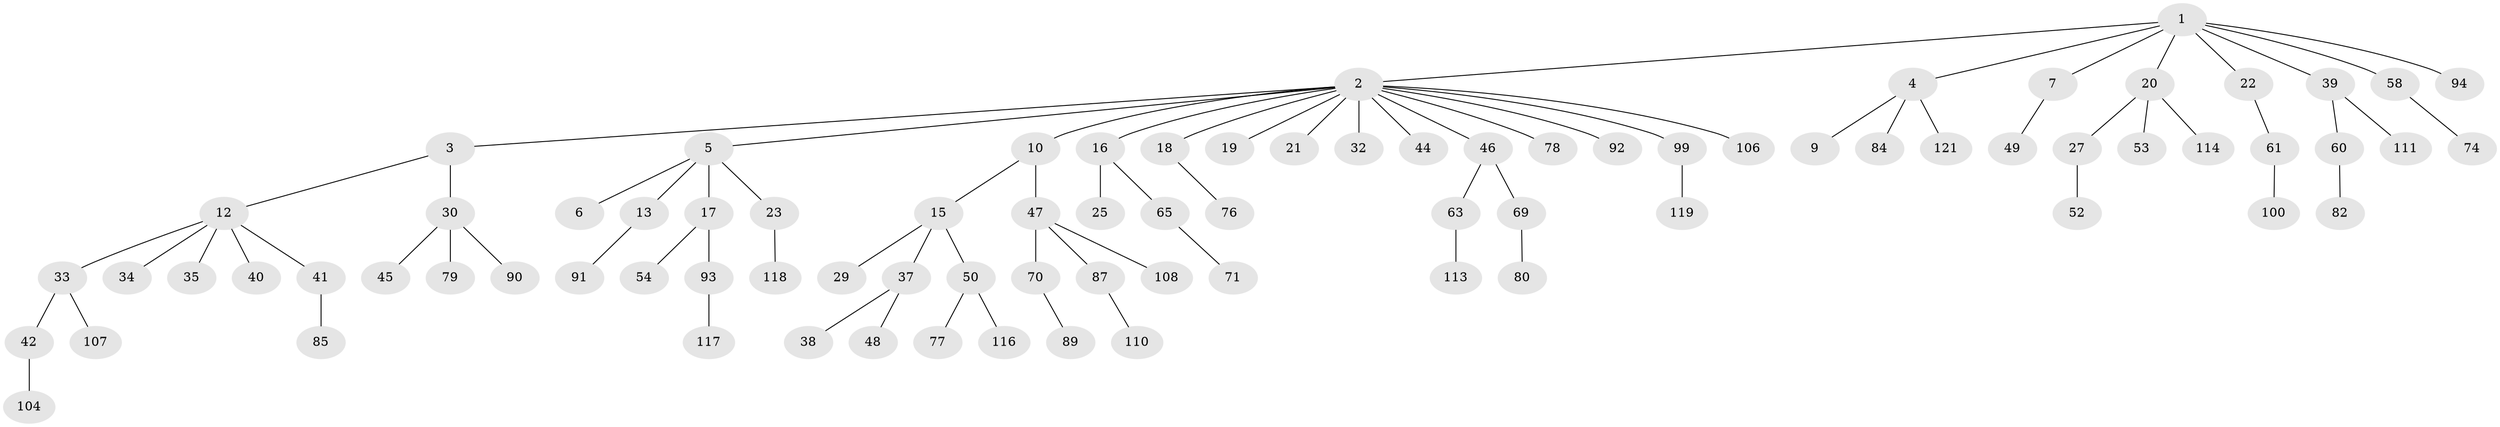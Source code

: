 // original degree distribution, {8: 0.00819672131147541, 12: 0.00819672131147541, 3: 0.09836065573770492, 4: 0.06557377049180328, 6: 0.01639344262295082, 2: 0.32786885245901637, 5: 0.00819672131147541, 1: 0.4672131147540984}
// Generated by graph-tools (version 1.1) at 2025/42/03/06/25 10:42:04]
// undirected, 83 vertices, 82 edges
graph export_dot {
graph [start="1"]
  node [color=gray90,style=filled];
  1 [super="+11"];
  2 [super="+8"];
  3;
  4 [super="+14"];
  5 [super="+101"];
  6 [super="+55"];
  7;
  9 [super="+95"];
  10;
  12 [super="+28"];
  13;
  15 [super="+31"];
  16 [super="+36"];
  17 [super="+24"];
  18 [super="+56"];
  19;
  20 [super="+102"];
  21;
  22;
  23 [super="+26"];
  25;
  27;
  29 [super="+98"];
  30 [super="+68"];
  32 [super="+51"];
  33;
  34;
  35;
  37 [super="+43"];
  38 [super="+66"];
  39 [super="+96"];
  40 [super="+73"];
  41 [super="+64"];
  42 [super="+81"];
  44 [super="+72"];
  45;
  46 [super="+62"];
  47 [super="+57"];
  48 [super="+109"];
  49 [super="+67"];
  50 [super="+59"];
  52;
  53 [super="+88"];
  54 [super="+115"];
  58 [super="+122"];
  60;
  61 [super="+83"];
  63 [super="+97"];
  65;
  69 [super="+75"];
  70;
  71 [super="+112"];
  74;
  76;
  77;
  78;
  79;
  80;
  82 [super="+86"];
  84;
  85;
  87;
  89;
  90;
  91;
  92;
  93 [super="+105"];
  94;
  99 [super="+103"];
  100;
  104;
  106;
  107 [super="+120"];
  108;
  110;
  111;
  113;
  114;
  116;
  117;
  118;
  119;
  121;
  1 -- 2;
  1 -- 4;
  1 -- 7;
  1 -- 20;
  1 -- 22;
  1 -- 39;
  1 -- 94;
  1 -- 58;
  2 -- 3;
  2 -- 5;
  2 -- 10;
  2 -- 16;
  2 -- 21;
  2 -- 32;
  2 -- 46;
  2 -- 78;
  2 -- 92;
  2 -- 99;
  2 -- 18;
  2 -- 19;
  2 -- 106;
  2 -- 44;
  3 -- 12;
  3 -- 30;
  4 -- 9;
  4 -- 84;
  4 -- 121;
  5 -- 6;
  5 -- 13;
  5 -- 17;
  5 -- 23;
  7 -- 49;
  10 -- 15;
  10 -- 47;
  12 -- 33;
  12 -- 34;
  12 -- 35;
  12 -- 40;
  12 -- 41;
  13 -- 91;
  15 -- 29;
  15 -- 50;
  15 -- 37;
  16 -- 25;
  16 -- 65;
  17 -- 54;
  17 -- 93;
  18 -- 76;
  20 -- 27;
  20 -- 53;
  20 -- 114;
  22 -- 61;
  23 -- 118;
  27 -- 52;
  30 -- 45;
  30 -- 90;
  30 -- 79;
  33 -- 42;
  33 -- 107;
  37 -- 38;
  37 -- 48;
  39 -- 60;
  39 -- 111;
  41 -- 85;
  42 -- 104;
  46 -- 63;
  46 -- 69;
  47 -- 87;
  47 -- 108;
  47 -- 70;
  50 -- 77;
  50 -- 116;
  58 -- 74;
  60 -- 82;
  61 -- 100;
  63 -- 113;
  65 -- 71;
  69 -- 80;
  70 -- 89;
  87 -- 110;
  93 -- 117;
  99 -- 119;
}
